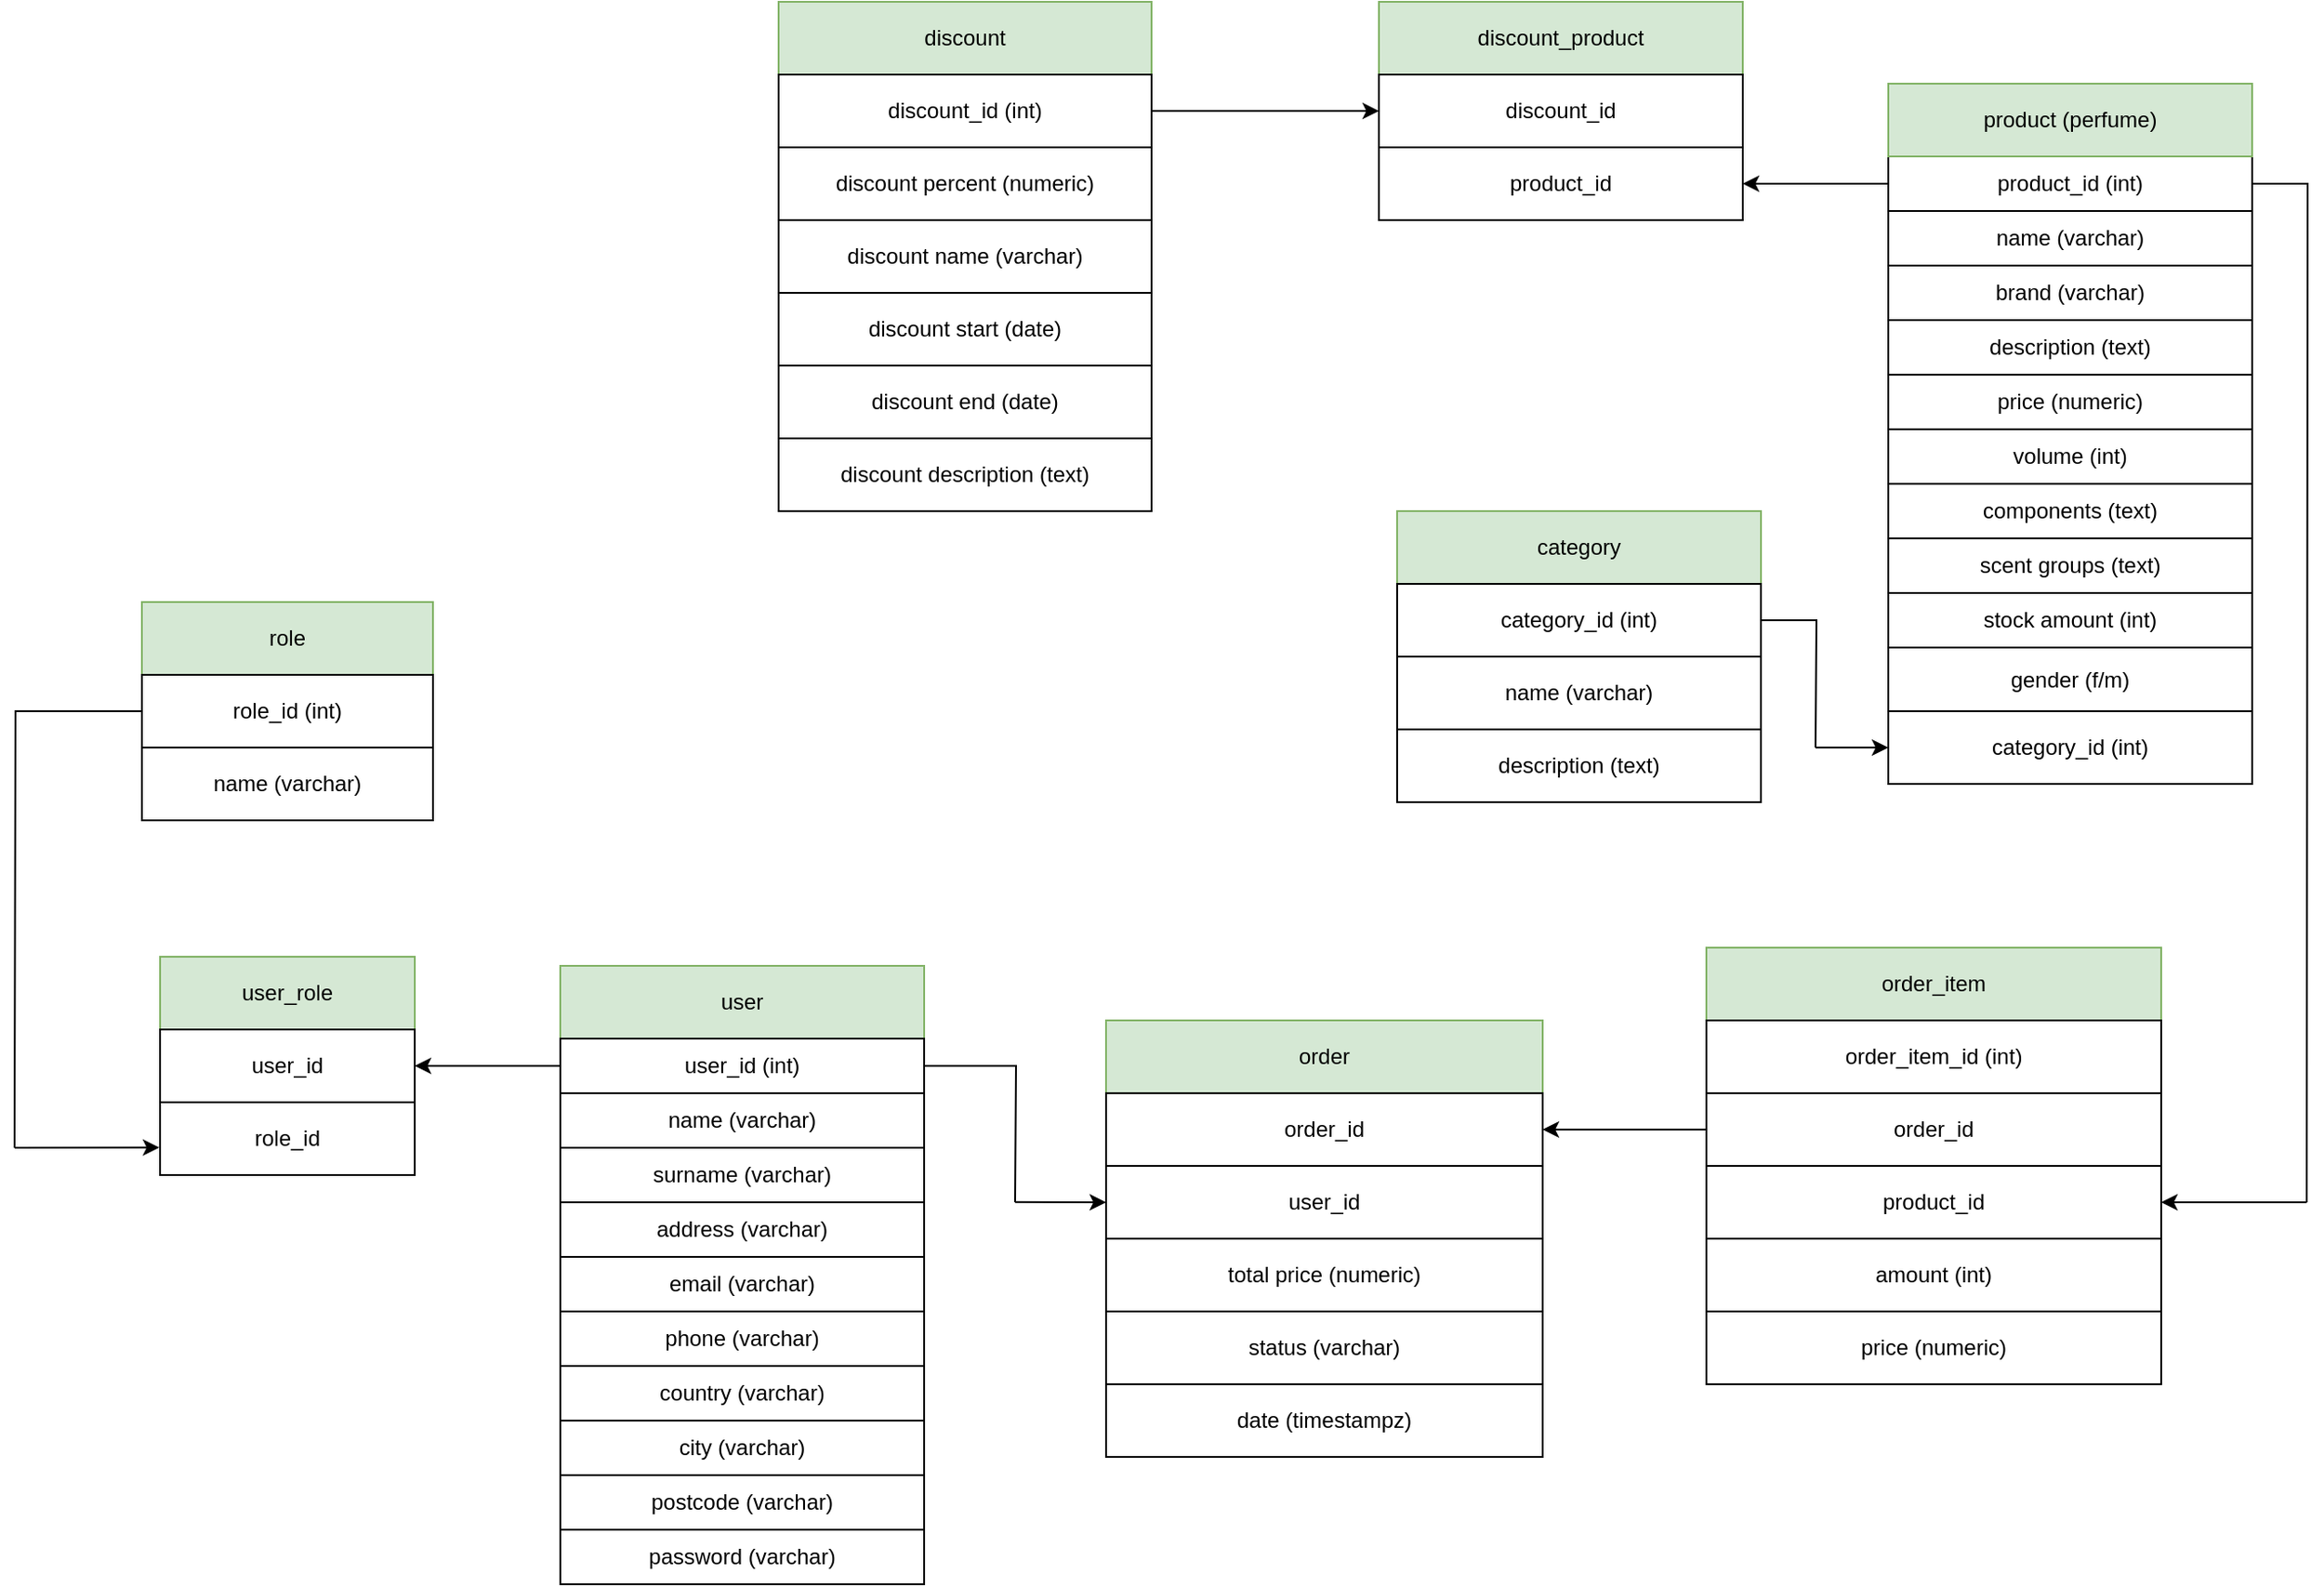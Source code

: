 <mxfile version="22.1.22" type="embed">
  <diagram name="Страница — 1" id="wMb5JtGoc4GTotsweWVl">
    <mxGraphModel dx="1506" dy="338" grid="1" gridSize="10" guides="1" tooltips="1" connect="1" arrows="1" fold="1" page="0" pageScale="1" pageWidth="827" pageHeight="1169" math="0" shadow="0">
      <root>
        <mxCell id="0" />
        <mxCell id="1" parent="0" />
        <mxCell id="jkUJTz2cRrIhwqvdBRO4-59" value="" style="rounded=0;whiteSpace=wrap;html=1;" parent="1" vertex="1">
          <mxGeometry x="-610" y="530" width="200" height="220" as="geometry" />
        </mxCell>
        <mxCell id="jkUJTz2cRrIhwqvdBRO4-1" value="" style="rounded=0;whiteSpace=wrap;html=1;" parent="1" vertex="1">
          <mxGeometry x="120" y="45" width="200" height="280" as="geometry" />
        </mxCell>
        <mxCell id="jkUJTz2cRrIhwqvdBRO4-43" style="edgeStyle=none;rounded=0;orthogonalLoop=1;jettySize=auto;html=1;exitX=0;exitY=0.25;exitDx=0;exitDy=0;" parent="1" source="jkUJTz2cRrIhwqvdBRO4-1" target="jkUJTz2cRrIhwqvdBRO4-1" edge="1">
          <mxGeometry relative="1" as="geometry" />
        </mxCell>
        <mxCell id="jkUJTz2cRrIhwqvdBRO4-45" style="edgeStyle=none;shape=link;rounded=0;orthogonalLoop=1;jettySize=auto;html=1;exitX=0;exitY=0.25;exitDx=0;exitDy=0;" parent="1" source="jkUJTz2cRrIhwqvdBRO4-1" target="jkUJTz2cRrIhwqvdBRO4-1" edge="1">
          <mxGeometry relative="1" as="geometry" />
        </mxCell>
        <mxCell id="jkUJTz2cRrIhwqvdBRO4-46" value="user" style="rounded=0;whiteSpace=wrap;html=1;fillColor=#d5e8d4;strokeColor=#82b366;" parent="1" vertex="1">
          <mxGeometry x="-610" y="530" width="200" height="40" as="geometry" />
        </mxCell>
        <mxCell id="yWRuPxkpFBb5-WaLdx78-37" style="edgeStyle=orthogonalEdgeStyle;rounded=0;orthogonalLoop=1;jettySize=auto;html=1;exitX=1;exitY=0.5;exitDx=0;exitDy=0;endArrow=none;endFill=0;" parent="1" source="jkUJTz2cRrIhwqvdBRO4-47" edge="1">
          <mxGeometry relative="1" as="geometry">
            <mxPoint x="350" y="660" as="targetPoint" />
          </mxGeometry>
        </mxCell>
        <mxCell id="jkUJTz2cRrIhwqvdBRO4-47" value="product_id (int)" style="rounded=0;whiteSpace=wrap;html=1;" parent="1" vertex="1">
          <mxGeometry x="120" y="85" width="200" height="30" as="geometry" />
        </mxCell>
        <mxCell id="jkUJTz2cRrIhwqvdBRO4-52" value="name (varchar)" style="rounded=0;whiteSpace=wrap;html=1;" parent="1" vertex="1">
          <mxGeometry x="120" y="115" width="200" height="30" as="geometry" />
        </mxCell>
        <mxCell id="jkUJTz2cRrIhwqvdBRO4-53" value="brand (varchar)" style="rounded=0;whiteSpace=wrap;html=1;" parent="1" vertex="1">
          <mxGeometry x="120" y="145" width="200" height="30" as="geometry" />
        </mxCell>
        <mxCell id="jkUJTz2cRrIhwqvdBRO4-54" value="description (text)" style="rounded=0;whiteSpace=wrap;html=1;" parent="1" vertex="1">
          <mxGeometry x="120" y="175" width="200" height="30" as="geometry" />
        </mxCell>
        <mxCell id="jkUJTz2cRrIhwqvdBRO4-55" value="price (numeric)" style="rounded=0;whiteSpace=wrap;html=1;" parent="1" vertex="1">
          <mxGeometry x="120" y="205" width="200" height="30" as="geometry" />
        </mxCell>
        <mxCell id="jkUJTz2cRrIhwqvdBRO4-56" value="volume (int)" style="rounded=0;whiteSpace=wrap;html=1;" parent="1" vertex="1">
          <mxGeometry x="120" y="235" width="200" height="30" as="geometry" />
        </mxCell>
        <mxCell id="jkUJTz2cRrIhwqvdBRO4-57" value="components (text)" style="rounded=0;whiteSpace=wrap;html=1;" parent="1" vertex="1">
          <mxGeometry x="120" y="265" width="200" height="30" as="geometry" />
        </mxCell>
        <mxCell id="jkUJTz2cRrIhwqvdBRO4-58" value="scent groups (text)" style="rounded=0;whiteSpace=wrap;html=1;" parent="1" vertex="1">
          <mxGeometry x="120" y="295" width="200" height="30" as="geometry" />
        </mxCell>
        <mxCell id="jkUJTz2cRrIhwqvdBRO4-60" value="product (perfume)" style="rounded=0;whiteSpace=wrap;html=1;fillColor=#d5e8d4;strokeColor=#82b366;" parent="1" vertex="1">
          <mxGeometry x="120" y="45" width="200" height="40" as="geometry" />
        </mxCell>
        <mxCell id="yWRuPxkpFBb5-WaLdx78-14" style="edgeStyle=none;rounded=0;orthogonalLoop=1;jettySize=auto;html=1;exitX=1;exitY=0.5;exitDx=0;exitDy=0;" parent="1" source="jkUJTz2cRrIhwqvdBRO4-65" target="yWRuPxkpFBb5-WaLdx78-11" edge="1">
          <mxGeometry relative="1" as="geometry" />
        </mxCell>
        <mxCell id="yWRuPxkpFBb5-WaLdx78-46" style="edgeStyle=orthogonalEdgeStyle;rounded=0;orthogonalLoop=1;jettySize=auto;html=1;exitX=1;exitY=0.5;exitDx=0;exitDy=0;endArrow=none;endFill=0;" parent="1" source="jkUJTz2cRrIhwqvdBRO4-65" edge="1">
          <mxGeometry relative="1" as="geometry">
            <mxPoint x="-360" y="660" as="targetPoint" />
          </mxGeometry>
        </mxCell>
        <mxCell id="jkUJTz2cRrIhwqvdBRO4-65" value="user_id (int)" style="rounded=0;whiteSpace=wrap;html=1;" parent="1" vertex="1">
          <mxGeometry x="-610" y="570" width="200" height="30" as="geometry" />
        </mxCell>
        <mxCell id="jkUJTz2cRrIhwqvdBRO4-66" value="name (varchar)" style="rounded=0;whiteSpace=wrap;html=1;" parent="1" vertex="1">
          <mxGeometry x="-610" y="600" width="200" height="30" as="geometry" />
        </mxCell>
        <mxCell id="jkUJTz2cRrIhwqvdBRO4-68" value="surname&amp;nbsp;(varchar)" style="rounded=0;whiteSpace=wrap;html=1;" parent="1" vertex="1">
          <mxGeometry x="-610" y="630" width="200" height="30" as="geometry" />
        </mxCell>
        <mxCell id="jkUJTz2cRrIhwqvdBRO4-69" value="address&amp;nbsp;(varchar)" style="rounded=0;whiteSpace=wrap;html=1;" parent="1" vertex="1">
          <mxGeometry x="-610" y="660" width="200" height="30" as="geometry" />
        </mxCell>
        <mxCell id="jkUJTz2cRrIhwqvdBRO4-70" value="email&amp;nbsp;(varchar)" style="rounded=0;whiteSpace=wrap;html=1;" parent="1" vertex="1">
          <mxGeometry x="-610" y="690" width="200" height="30" as="geometry" />
        </mxCell>
        <mxCell id="jkUJTz2cRrIhwqvdBRO4-73" value="phone&amp;nbsp;(varchar)" style="rounded=0;whiteSpace=wrap;html=1;" parent="1" vertex="1">
          <mxGeometry x="-610" y="720" width="200" height="30" as="geometry" />
        </mxCell>
        <mxCell id="jkUJTz2cRrIhwqvdBRO4-74" value="stock amount (int)" style="rounded=0;whiteSpace=wrap;html=1;" parent="1" vertex="1">
          <mxGeometry x="120" y="325" width="200" height="30" as="geometry" />
        </mxCell>
        <mxCell id="jkUJTz2cRrIhwqvdBRO4-83" value="" style="rounded=0;whiteSpace=wrap;html=1;" parent="1" vertex="1">
          <mxGeometry x="-150" y="280" width="200" height="160" as="geometry" />
        </mxCell>
        <mxCell id="jkUJTz2cRrIhwqvdBRO4-84" value="category" style="rounded=0;whiteSpace=wrap;html=1;fillColor=#d5e8d4;strokeColor=#82b366;" parent="1" vertex="1">
          <mxGeometry x="-150" y="280" width="200" height="40" as="geometry" />
        </mxCell>
        <mxCell id="4" style="edgeStyle=orthogonalEdgeStyle;rounded=0;orthogonalLoop=1;jettySize=auto;html=1;exitX=1;exitY=0.5;exitDx=0;exitDy=0;endArrow=none;endFill=0;" edge="1" parent="1" source="jkUJTz2cRrIhwqvdBRO4-85">
          <mxGeometry relative="1" as="geometry">
            <mxPoint x="80" y="410" as="targetPoint" />
          </mxGeometry>
        </mxCell>
        <mxCell id="jkUJTz2cRrIhwqvdBRO4-85" value="category_id (int)" style="rounded=0;whiteSpace=wrap;html=1;" parent="1" vertex="1">
          <mxGeometry x="-150" y="320" width="200" height="40" as="geometry" />
        </mxCell>
        <mxCell id="jkUJTz2cRrIhwqvdBRO4-86" value="name (varchar)" style="rounded=0;whiteSpace=wrap;html=1;" parent="1" vertex="1">
          <mxGeometry x="-150" y="360" width="200" height="40" as="geometry" />
        </mxCell>
        <mxCell id="jkUJTz2cRrIhwqvdBRO4-87" value="description (text)" style="rounded=0;whiteSpace=wrap;html=1;" parent="1" vertex="1">
          <mxGeometry x="-150" y="400" width="200" height="40" as="geometry" />
        </mxCell>
        <mxCell id="jkUJTz2cRrIhwqvdBRO4-94" value="" style="rounded=0;whiteSpace=wrap;html=1;" parent="1" vertex="1">
          <mxGeometry x="-310" y="560" width="240" height="200" as="geometry" />
        </mxCell>
        <mxCell id="jkUJTz2cRrIhwqvdBRO4-95" value="order" style="rounded=0;whiteSpace=wrap;html=1;fillColor=#d5e8d4;strokeColor=#82b366;" parent="1" vertex="1">
          <mxGeometry x="-310" y="560" width="240" height="40" as="geometry" />
        </mxCell>
        <mxCell id="jkUJTz2cRrIhwqvdBRO4-96" value="order_id" style="rounded=0;whiteSpace=wrap;html=1;" parent="1" vertex="1">
          <mxGeometry x="-310" y="600" width="240" height="40" as="geometry" />
        </mxCell>
        <mxCell id="yWRuPxkpFBb5-WaLdx78-47" style="edgeStyle=none;rounded=0;orthogonalLoop=1;jettySize=auto;html=1;exitX=0;exitY=0.5;exitDx=0;exitDy=0;endArrow=none;endFill=0;startArrow=classic;startFill=1;" parent="1" source="jkUJTz2cRrIhwqvdBRO4-97" edge="1">
          <mxGeometry relative="1" as="geometry">
            <mxPoint x="-360.0" y="659.857" as="targetPoint" />
          </mxGeometry>
        </mxCell>
        <mxCell id="jkUJTz2cRrIhwqvdBRO4-97" value="user_id" style="rounded=0;whiteSpace=wrap;html=1;" parent="1" vertex="1">
          <mxGeometry x="-310" y="640" width="240" height="40" as="geometry" />
        </mxCell>
        <mxCell id="jkUJTz2cRrIhwqvdBRO4-98" value="total price (numeric)" style="rounded=0;whiteSpace=wrap;html=1;" parent="1" vertex="1">
          <mxGeometry x="-310" y="680" width="240" height="40" as="geometry" />
        </mxCell>
        <mxCell id="jkUJTz2cRrIhwqvdBRO4-99" value="status (varchar)" style="rounded=0;whiteSpace=wrap;html=1;" parent="1" vertex="1">
          <mxGeometry x="-310" y="720" width="240" height="40" as="geometry" />
        </mxCell>
        <mxCell id="jkUJTz2cRrIhwqvdBRO4-100" value="" style="rounded=0;whiteSpace=wrap;html=1;" parent="1" vertex="1">
          <mxGeometry x="-310" y="760" width="240" as="geometry" />
        </mxCell>
        <mxCell id="jkUJTz2cRrIhwqvdBRO4-102" value="" style="rounded=0;whiteSpace=wrap;html=1;" parent="1" vertex="1">
          <mxGeometry x="20" y="520" width="250" height="240" as="geometry" />
        </mxCell>
        <mxCell id="jkUJTz2cRrIhwqvdBRO4-103" value="order_item" style="rounded=0;whiteSpace=wrap;html=1;fillColor=#d5e8d4;strokeColor=#82b366;" parent="1" vertex="1">
          <mxGeometry x="20" y="520" width="250" height="40" as="geometry" />
        </mxCell>
        <mxCell id="jkUJTz2cRrIhwqvdBRO4-104" value="order_item_id (int)" style="rounded=0;whiteSpace=wrap;html=1;" parent="1" vertex="1">
          <mxGeometry x="20" y="560" width="250" height="40" as="geometry" />
        </mxCell>
        <mxCell id="jkUJTz2cRrIhwqvdBRO4-117" style="edgeStyle=none;rounded=0;orthogonalLoop=1;jettySize=auto;html=1;entryX=1;entryY=0.5;entryDx=0;entryDy=0;elbow=vertical;startArrow=none;startFill=0;endArrow=classic;endFill=1;" parent="1" source="jkUJTz2cRrIhwqvdBRO4-105" target="jkUJTz2cRrIhwqvdBRO4-96" edge="1">
          <mxGeometry relative="1" as="geometry" />
        </mxCell>
        <mxCell id="jkUJTz2cRrIhwqvdBRO4-105" value="order_id" style="rounded=0;whiteSpace=wrap;html=1;" parent="1" vertex="1">
          <mxGeometry x="20" y="600" width="250" height="40" as="geometry" />
        </mxCell>
        <mxCell id="yWRuPxkpFBb5-WaLdx78-38" style="edgeStyle=none;rounded=0;orthogonalLoop=1;jettySize=auto;html=1;exitX=1;exitY=0.5;exitDx=0;exitDy=0;endArrow=none;endFill=0;startArrow=classic;startFill=1;" parent="1" source="jkUJTz2cRrIhwqvdBRO4-106" edge="1">
          <mxGeometry relative="1" as="geometry">
            <mxPoint x="350" y="660" as="targetPoint" />
          </mxGeometry>
        </mxCell>
        <mxCell id="jkUJTz2cRrIhwqvdBRO4-106" value="product_id" style="rounded=0;whiteSpace=wrap;html=1;" parent="1" vertex="1">
          <mxGeometry x="20" y="640" width="250" height="40" as="geometry" />
        </mxCell>
        <mxCell id="jkUJTz2cRrIhwqvdBRO4-107" value="amount (int)" style="rounded=0;whiteSpace=wrap;html=1;" parent="1" vertex="1">
          <mxGeometry x="20" y="680" width="250" height="40" as="geometry" />
        </mxCell>
        <mxCell id="jkUJTz2cRrIhwqvdBRO4-108" value="price (numeric)" style="rounded=0;whiteSpace=wrap;html=1;" parent="1" vertex="1">
          <mxGeometry x="20" y="720" width="250" height="40" as="geometry" />
        </mxCell>
        <mxCell id="yWRuPxkpFBb5-WaLdx78-2" value="date (timestampz)" style="rounded=0;whiteSpace=wrap;html=1;" parent="1" vertex="1">
          <mxGeometry x="-310" y="760" width="240" height="40" as="geometry" />
        </mxCell>
        <mxCell id="yWRuPxkpFBb5-WaLdx78-4" value="" style="rounded=0;whiteSpace=wrap;html=1;" parent="1" vertex="1">
          <mxGeometry x="-840" y="330" width="160" height="120" as="geometry" />
        </mxCell>
        <mxCell id="yWRuPxkpFBb5-WaLdx78-5" value="role" style="rounded=0;whiteSpace=wrap;html=1;fillColor=#d5e8d4;strokeColor=#82b366;" parent="1" vertex="1">
          <mxGeometry x="-840" y="330" width="160" height="40" as="geometry" />
        </mxCell>
        <mxCell id="yWRuPxkpFBb5-WaLdx78-48" style="edgeStyle=orthogonalEdgeStyle;rounded=0;orthogonalLoop=1;jettySize=auto;html=1;exitX=0;exitY=0.5;exitDx=0;exitDy=0;endArrow=none;endFill=0;" parent="1" source="yWRuPxkpFBb5-WaLdx78-6" edge="1">
          <mxGeometry relative="1" as="geometry">
            <mxPoint x="-910" y="630" as="targetPoint" />
          </mxGeometry>
        </mxCell>
        <mxCell id="yWRuPxkpFBb5-WaLdx78-6" value="role_id (int)" style="rounded=0;whiteSpace=wrap;html=1;" parent="1" vertex="1">
          <mxGeometry x="-840" y="370" width="160" height="40" as="geometry" />
        </mxCell>
        <mxCell id="yWRuPxkpFBb5-WaLdx78-7" value="name (varchar)" style="rounded=0;whiteSpace=wrap;html=1;" parent="1" vertex="1">
          <mxGeometry x="-840" y="410" width="160" height="40" as="geometry" />
        </mxCell>
        <mxCell id="yWRuPxkpFBb5-WaLdx78-9" value="" style="rounded=0;whiteSpace=wrap;html=1;" parent="1" vertex="1">
          <mxGeometry x="-830" y="525" width="140" height="120" as="geometry" />
        </mxCell>
        <mxCell id="yWRuPxkpFBb5-WaLdx78-10" value="user_role" style="rounded=0;whiteSpace=wrap;html=1;fillColor=#d5e8d4;strokeColor=#82b366;" parent="1" vertex="1">
          <mxGeometry x="-830" y="525" width="140" height="40" as="geometry" />
        </mxCell>
        <mxCell id="yWRuPxkpFBb5-WaLdx78-11" value="user_id" style="rounded=0;whiteSpace=wrap;html=1;" parent="1" vertex="1">
          <mxGeometry x="-830" y="565" width="140" height="40" as="geometry" />
        </mxCell>
        <mxCell id="yWRuPxkpFBb5-WaLdx78-49" style="edgeStyle=none;rounded=0;orthogonalLoop=1;jettySize=auto;html=1;exitX=-0.003;exitY=0.622;exitDx=0;exitDy=0;endArrow=none;endFill=0;startArrow=classic;startFill=1;exitPerimeter=0;" parent="1" source="yWRuPxkpFBb5-WaLdx78-12" edge="1">
          <mxGeometry relative="1" as="geometry">
            <mxPoint x="-910" y="630" as="targetPoint" />
          </mxGeometry>
        </mxCell>
        <mxCell id="yWRuPxkpFBb5-WaLdx78-12" value="role_id" style="rounded=0;whiteSpace=wrap;html=1;" parent="1" vertex="1">
          <mxGeometry x="-830" y="605" width="140" height="40" as="geometry" />
        </mxCell>
        <mxCell id="yWRuPxkpFBb5-WaLdx78-19" value="" style="rounded=0;whiteSpace=wrap;html=1;" parent="1" vertex="1">
          <mxGeometry x="-490" width="205" height="160" as="geometry" />
        </mxCell>
        <mxCell id="yWRuPxkpFBb5-WaLdx78-20" value="discount" style="rounded=0;whiteSpace=wrap;html=1;fillColor=#d5e8d4;strokeColor=#82b366;" parent="1" vertex="1">
          <mxGeometry x="-490" width="205" height="40" as="geometry" />
        </mxCell>
        <mxCell id="yWRuPxkpFBb5-WaLdx78-34" style="edgeStyle=none;rounded=0;orthogonalLoop=1;jettySize=auto;html=1;exitX=1;exitY=0.5;exitDx=0;exitDy=0;entryX=0;entryY=0.5;entryDx=0;entryDy=0;" parent="1" source="yWRuPxkpFBb5-WaLdx78-21" target="yWRuPxkpFBb5-WaLdx78-32" edge="1">
          <mxGeometry relative="1" as="geometry" />
        </mxCell>
        <mxCell id="yWRuPxkpFBb5-WaLdx78-21" value="discount_id (int)" style="rounded=0;whiteSpace=wrap;html=1;" parent="1" vertex="1">
          <mxGeometry x="-490" y="40" width="205" height="40" as="geometry" />
        </mxCell>
        <mxCell id="yWRuPxkpFBb5-WaLdx78-22" value="discount percent (numeric)" style="rounded=0;whiteSpace=wrap;html=1;" parent="1" vertex="1">
          <mxGeometry x="-490" y="80" width="205" height="40" as="geometry" />
        </mxCell>
        <mxCell id="yWRuPxkpFBb5-WaLdx78-23" value="discount description (text)" style="rounded=0;whiteSpace=wrap;html=1;" parent="1" vertex="1">
          <mxGeometry x="-490" y="240" width="205" height="40" as="geometry" />
        </mxCell>
        <mxCell id="yWRuPxkpFBb5-WaLdx78-24" value="city (varchar)" style="rounded=0;whiteSpace=wrap;html=1;" parent="1" vertex="1">
          <mxGeometry x="-610" y="780" width="200" height="30" as="geometry" />
        </mxCell>
        <mxCell id="yWRuPxkpFBb5-WaLdx78-25" value="postcode (varchar)" style="rounded=0;whiteSpace=wrap;html=1;" parent="1" vertex="1">
          <mxGeometry x="-610" y="810" width="200" height="30" as="geometry" />
        </mxCell>
        <mxCell id="yWRuPxkpFBb5-WaLdx78-26" value="country&amp;nbsp;(varchar)" style="rounded=0;whiteSpace=wrap;html=1;" parent="1" vertex="1">
          <mxGeometry x="-610" y="750" width="200" height="30" as="geometry" />
        </mxCell>
        <mxCell id="yWRuPxkpFBb5-WaLdx78-27" value="discount start (date)" style="rounded=0;whiteSpace=wrap;html=1;" parent="1" vertex="1">
          <mxGeometry x="-490" y="160" width="205" height="40" as="geometry" />
        </mxCell>
        <mxCell id="yWRuPxkpFBb5-WaLdx78-29" value="discount end (date)" style="rounded=0;whiteSpace=wrap;html=1;" parent="1" vertex="1">
          <mxGeometry x="-490" y="200" width="205" height="40" as="geometry" />
        </mxCell>
        <mxCell id="yWRuPxkpFBb5-WaLdx78-30" value="" style="rounded=0;whiteSpace=wrap;html=1;" parent="1" vertex="1">
          <mxGeometry x="-160" width="200" height="120" as="geometry" />
        </mxCell>
        <mxCell id="yWRuPxkpFBb5-WaLdx78-31" value="discount_product" style="rounded=0;whiteSpace=wrap;html=1;fillColor=#d5e8d4;strokeColor=#82b366;" parent="1" vertex="1">
          <mxGeometry x="-160" width="200" height="40" as="geometry" />
        </mxCell>
        <mxCell id="yWRuPxkpFBb5-WaLdx78-32" value="discount_id" style="rounded=0;whiteSpace=wrap;html=1;" parent="1" vertex="1">
          <mxGeometry x="-160" y="40" width="200" height="40" as="geometry" />
        </mxCell>
        <mxCell id="yWRuPxkpFBb5-WaLdx78-40" style="edgeStyle=none;rounded=0;orthogonalLoop=1;jettySize=auto;html=1;endArrow=none;endFill=0;startArrow=classic;startFill=1;exitX=1;exitY=0.5;exitDx=0;exitDy=0;entryX=0;entryY=0.5;entryDx=0;entryDy=0;" parent="1" source="yWRuPxkpFBb5-WaLdx78-33" edge="1" target="jkUJTz2cRrIhwqvdBRO4-47">
          <mxGeometry relative="1" as="geometry">
            <mxPoint x="60" y="310" as="targetPoint" />
            <mxPoint x="1" y="310" as="sourcePoint" />
          </mxGeometry>
        </mxCell>
        <mxCell id="yWRuPxkpFBb5-WaLdx78-33" value="product_id" style="rounded=0;whiteSpace=wrap;html=1;" parent="1" vertex="1">
          <mxGeometry x="-160" y="80" width="200" height="40" as="geometry" />
        </mxCell>
        <mxCell id="yWRuPxkpFBb5-WaLdx78-51" value="discount name (varchar)" style="rounded=0;whiteSpace=wrap;html=1;" parent="1" vertex="1">
          <mxGeometry x="-490" y="120" width="205" height="40" as="geometry" />
        </mxCell>
        <mxCell id="OZip0dzk1UKFT6d5UYts-1" value="gender (f/m)" style="rounded=0;whiteSpace=wrap;html=1;" parent="1" vertex="1">
          <mxGeometry x="120" y="355" width="200" height="35" as="geometry" />
        </mxCell>
        <mxCell id="2" value="password (varchar)" style="rounded=0;whiteSpace=wrap;html=1;" parent="1" vertex="1">
          <mxGeometry x="-610" y="840" width="200" height="30" as="geometry" />
        </mxCell>
        <mxCell id="5" style="edgeStyle=none;rounded=0;orthogonalLoop=1;jettySize=auto;html=1;exitX=0;exitY=0.5;exitDx=0;exitDy=0;endArrow=none;endFill=0;startArrow=classic;startFill=1;" edge="1" parent="1" source="3">
          <mxGeometry relative="1" as="geometry">
            <mxPoint x="80" y="410" as="targetPoint" />
          </mxGeometry>
        </mxCell>
        <mxCell id="3" value="category_id (int)" style="rounded=0;whiteSpace=wrap;html=1;" vertex="1" parent="1">
          <mxGeometry x="120" y="390" width="200" height="40" as="geometry" />
        </mxCell>
      </root>
    </mxGraphModel>
  </diagram>
</mxfile>
